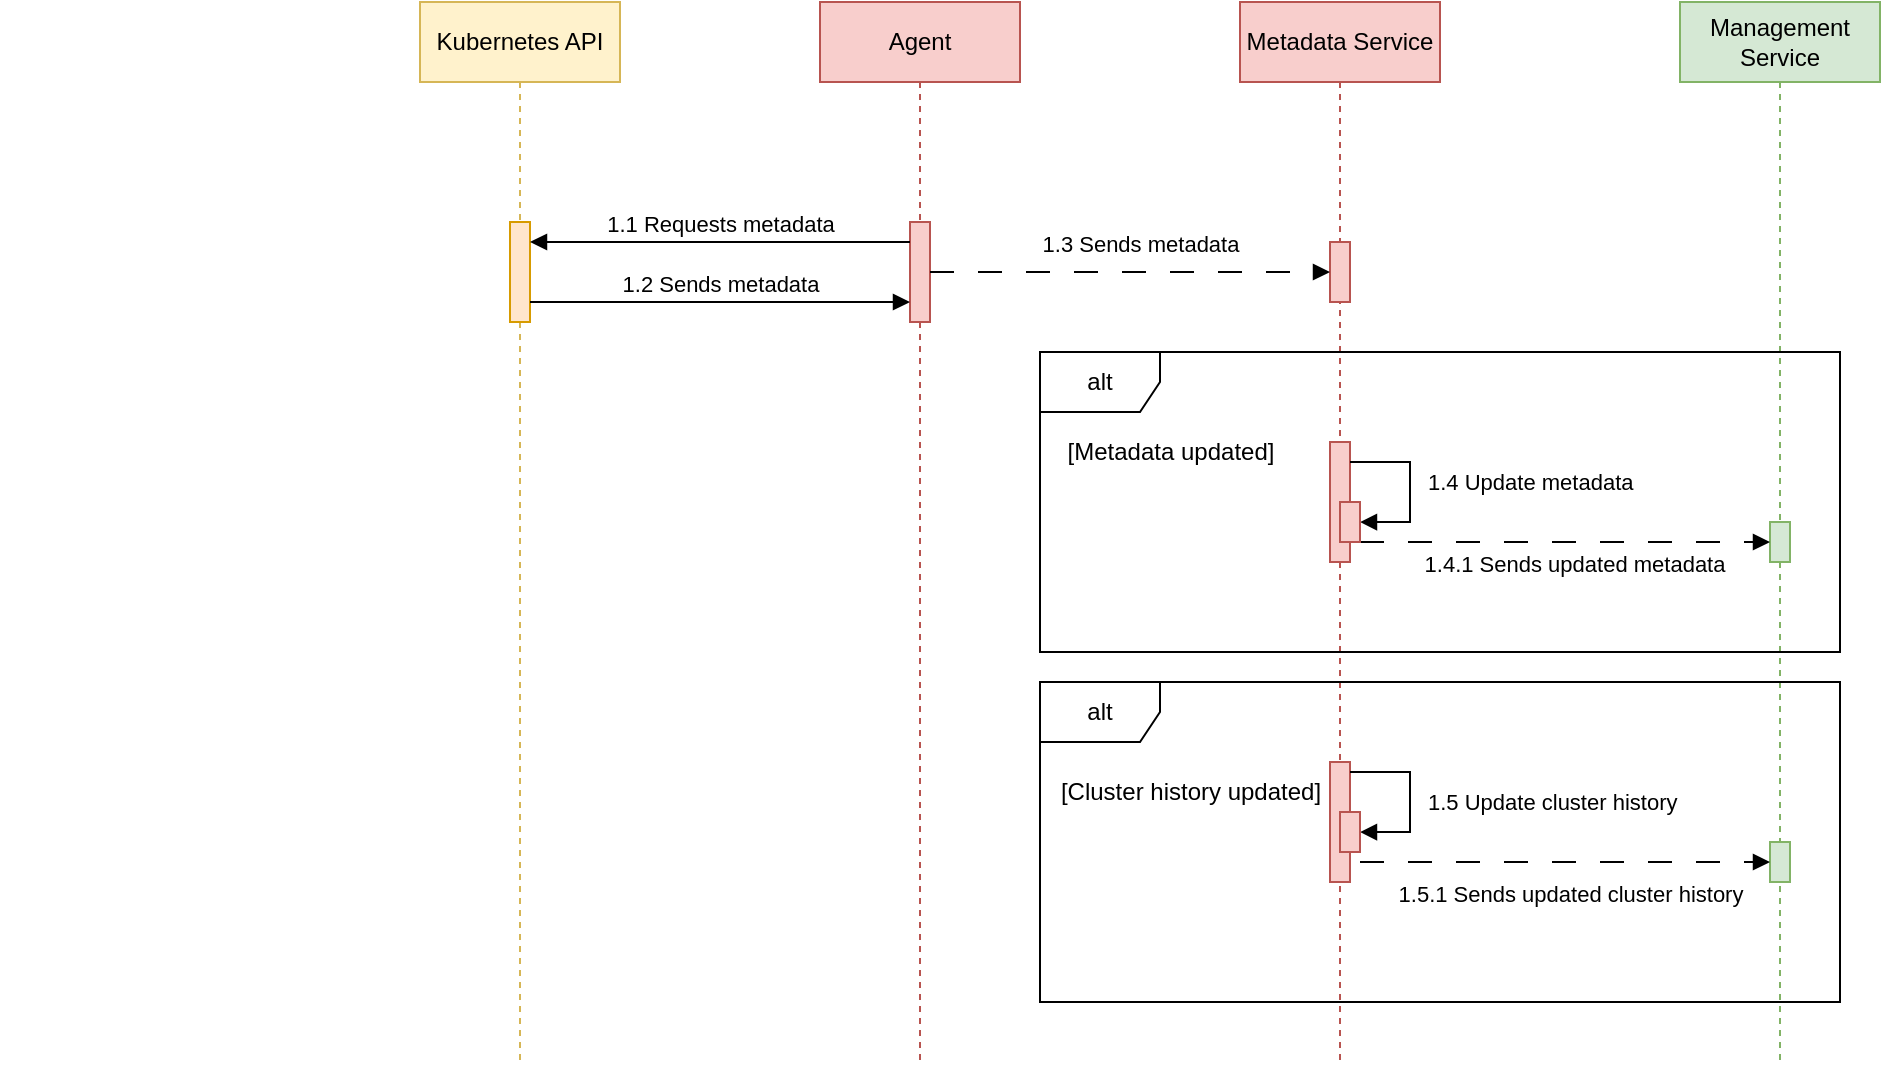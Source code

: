 <mxfile version="25.0.1">
  <diagram name="Page-1" id="1RDQxTg15a4HZxKJA4P8">
    <mxGraphModel dx="2259" dy="843" grid="1" gridSize="10" guides="1" tooltips="1" connect="1" arrows="1" fold="1" page="1" pageScale="1" pageWidth="850" pageHeight="1100" math="0" shadow="0">
      <root>
        <mxCell id="0" />
        <mxCell id="1" parent="0" />
        <mxCell id="E5oQZFvZu7A9tOrlAqIw-7" value="Agent" style="shape=umlLifeline;perimeter=lifelinePerimeter;whiteSpace=wrap;html=1;container=1;dropTarget=0;collapsible=0;recursiveResize=0;outlineConnect=0;portConstraint=eastwest;newEdgeStyle={&quot;curved&quot;:0,&quot;rounded&quot;:0};fillColor=#f8cecc;strokeColor=#b85450;" parent="1" vertex="1">
          <mxGeometry x="250" y="90" width="100" height="530" as="geometry" />
        </mxCell>
        <mxCell id="E5oQZFvZu7A9tOrlAqIw-11" value="" style="html=1;points=[[0,0,0,0,5],[0,1,0,0,-5],[1,0,0,0,5],[1,1,0,0,-5]];perimeter=orthogonalPerimeter;outlineConnect=0;targetShapes=umlLifeline;portConstraint=eastwest;newEdgeStyle={&quot;curved&quot;:0,&quot;rounded&quot;:0};fillColor=#f8cecc;strokeColor=#b85450;" parent="E5oQZFvZu7A9tOrlAqIw-7" vertex="1">
          <mxGeometry x="45" y="110" width="10" height="50" as="geometry" />
        </mxCell>
        <mxCell id="E5oQZFvZu7A9tOrlAqIw-8" value="Metadata Service" style="shape=umlLifeline;perimeter=lifelinePerimeter;whiteSpace=wrap;html=1;container=1;dropTarget=0;collapsible=0;recursiveResize=0;outlineConnect=0;portConstraint=eastwest;newEdgeStyle={&quot;curved&quot;:0,&quot;rounded&quot;:0};fillColor=#f8cecc;strokeColor=#b85450;" parent="1" vertex="1">
          <mxGeometry x="460" y="90" width="100" height="530" as="geometry" />
        </mxCell>
        <mxCell id="E5oQZFvZu7A9tOrlAqIw-13" value="" style="html=1;points=[[0,0,0,0,5],[0,1,0,0,-5],[1,0,0,0,5],[1,1,0,0,-5]];perimeter=orthogonalPerimeter;outlineConnect=0;targetShapes=umlLifeline;portConstraint=eastwest;newEdgeStyle={&quot;curved&quot;:0,&quot;rounded&quot;:0};fillColor=#f8cecc;strokeColor=#b85450;" parent="E5oQZFvZu7A9tOrlAqIw-8" vertex="1">
          <mxGeometry x="45" y="120" width="10" height="30" as="geometry" />
        </mxCell>
        <mxCell id="E5oQZFvZu7A9tOrlAqIw-9" value="Management Service" style="shape=umlLifeline;perimeter=lifelinePerimeter;whiteSpace=wrap;html=1;container=1;dropTarget=0;collapsible=0;recursiveResize=0;outlineConnect=0;portConstraint=eastwest;newEdgeStyle={&quot;curved&quot;:0,&quot;rounded&quot;:0};fillColor=#d5e8d4;strokeColor=#82b366;" parent="1" vertex="1">
          <mxGeometry x="680" y="90" width="100" height="530" as="geometry" />
        </mxCell>
        <mxCell id="E5oQZFvZu7A9tOrlAqIw-14" value="" style="html=1;points=[[0,0,0,0,5],[0,1,0,0,-5],[1,0,0,0,5],[1,1,0,0,-5]];perimeter=orthogonalPerimeter;outlineConnect=0;targetShapes=umlLifeline;portConstraint=eastwest;newEdgeStyle={&quot;curved&quot;:0,&quot;rounded&quot;:0};fillColor=#d5e8d4;strokeColor=#82b366;" parent="E5oQZFvZu7A9tOrlAqIw-9" vertex="1">
          <mxGeometry x="45" y="260" width="10" height="20" as="geometry" />
        </mxCell>
        <mxCell id="E5oQZFvZu7A9tOrlAqIw-12" value="1.3 Sends metadata" style="html=1;verticalAlign=bottom;endArrow=block;curved=0;rounded=0;dashed=1;dashPattern=12 12;" parent="1" source="E5oQZFvZu7A9tOrlAqIw-11" target="E5oQZFvZu7A9tOrlAqIw-13" edge="1">
          <mxGeometry x="0.05" y="5" width="80" relative="1" as="geometry">
            <mxPoint x="310" y="210" as="sourcePoint" />
            <mxPoint x="380" y="210" as="targetPoint" />
            <mxPoint as="offset" />
          </mxGeometry>
        </mxCell>
        <mxCell id="E5oQZFvZu7A9tOrlAqIw-15" value="alt " style="shape=umlFrame;whiteSpace=wrap;html=1;pointerEvents=0;" parent="1" vertex="1">
          <mxGeometry x="360" y="265" width="400" height="150" as="geometry" />
        </mxCell>
        <mxCell id="E5oQZFvZu7A9tOrlAqIw-16" value="" style="html=1;points=[[0,0,0,0,5],[0,1,0,0,-5],[1,0,0,0,5],[1,1,0,0,-5]];perimeter=orthogonalPerimeter;outlineConnect=0;targetShapes=umlLifeline;portConstraint=eastwest;newEdgeStyle={&quot;curved&quot;:0,&quot;rounded&quot;:0};fillColor=#f8cecc;strokeColor=#b85450;" parent="1" vertex="1">
          <mxGeometry x="505" y="310" width="10" height="60" as="geometry" />
        </mxCell>
        <mxCell id="E5oQZFvZu7A9tOrlAqIw-17" value="[Metadata updated]" style="text;html=1;align=center;verticalAlign=middle;resizable=0;points=[];autosize=1;strokeColor=none;fillColor=none;" parent="1" vertex="1">
          <mxGeometry x="360" y="300" width="130" height="30" as="geometry" />
        </mxCell>
        <mxCell id="E5oQZFvZu7A9tOrlAqIw-19" value="1.4.1 Sends updated metadata" style="html=1;verticalAlign=bottom;endArrow=block;curved=0;rounded=0;dashed=1;dashPattern=12 12;" parent="1" target="E5oQZFvZu7A9tOrlAqIw-14" edge="1">
          <mxGeometry x="0.045" y="-20" width="80" relative="1" as="geometry">
            <mxPoint x="520" y="360" as="sourcePoint" />
            <mxPoint x="710" y="360" as="targetPoint" />
            <mxPoint as="offset" />
          </mxGeometry>
        </mxCell>
        <mxCell id="E5oQZFvZu7A9tOrlAqIw-20" value="[Cluster history updated]" style="text;html=1;align=center;verticalAlign=middle;resizable=0;points=[];autosize=1;strokeColor=none;fillColor=none;" parent="1" vertex="1">
          <mxGeometry x="360" y="470" width="150" height="30" as="geometry" />
        </mxCell>
        <mxCell id="E5oQZFvZu7A9tOrlAqIw-28" value="&amp;nbsp;" style="text;whiteSpace=wrap;html=1;" parent="1" vertex="1">
          <mxGeometry x="-160" y="270" width="40" height="40" as="geometry" />
        </mxCell>
        <mxCell id="E5oQZFvZu7A9tOrlAqIw-35" value="1.4 Update metadata" style="html=1;align=left;spacingLeft=2;endArrow=block;rounded=0;edgeStyle=orthogonalEdgeStyle;curved=0;rounded=0;" parent="1" edge="1">
          <mxGeometry x="-0.058" y="5" relative="1" as="geometry">
            <mxPoint x="515" y="320" as="sourcePoint" />
            <Array as="points">
              <mxPoint x="545" y="350" />
            </Array>
            <mxPoint x="520" y="350.043" as="targetPoint" />
            <mxPoint as="offset" />
          </mxGeometry>
        </mxCell>
        <mxCell id="klYWkA8Lu3lEKMFKsZBo-3" value="" style="html=1;points=[[0,0,0,0,5],[0,1,0,0,-5],[1,0,0,0,5],[1,1,0,0,-5]];perimeter=orthogonalPerimeter;outlineConnect=0;targetShapes=umlLifeline;portConstraint=eastwest;newEdgeStyle={&quot;curved&quot;:0,&quot;rounded&quot;:0};fillColor=#d5e8d4;strokeColor=#82b366;" vertex="1" parent="1">
          <mxGeometry x="725" y="510" width="10" height="20" as="geometry" />
        </mxCell>
        <mxCell id="klYWkA8Lu3lEKMFKsZBo-4" value="" style="html=1;points=[[0,0,0,0,5],[0,1,0,0,-5],[1,0,0,0,5],[1,1,0,0,-5]];perimeter=orthogonalPerimeter;outlineConnect=0;targetShapes=umlLifeline;portConstraint=eastwest;newEdgeStyle={&quot;curved&quot;:0,&quot;rounded&quot;:0};fillColor=#f8cecc;strokeColor=#b85450;" vertex="1" parent="1">
          <mxGeometry x="505" y="470" width="10" height="60" as="geometry" />
        </mxCell>
        <mxCell id="klYWkA8Lu3lEKMFKsZBo-5" value="1.5.1 Sends updated cluster history" style="html=1;verticalAlign=bottom;endArrow=block;curved=0;rounded=0;dashed=1;dashPattern=12 12;" edge="1" parent="1">
          <mxGeometry x="0.024" y="-25" width="80" relative="1" as="geometry">
            <mxPoint x="520" y="520.0" as="sourcePoint" />
            <mxPoint x="725" y="520" as="targetPoint" />
            <mxPoint as="offset" />
          </mxGeometry>
        </mxCell>
        <mxCell id="klYWkA8Lu3lEKMFKsZBo-6" value="alt " style="shape=umlFrame;whiteSpace=wrap;html=1;pointerEvents=0;" vertex="1" parent="1">
          <mxGeometry x="360" y="430" width="400" height="160" as="geometry" />
        </mxCell>
        <mxCell id="klYWkA8Lu3lEKMFKsZBo-8" value="" style="html=1;points=[[0,0,0,0,5],[0,1,0,0,-5],[1,0,0,0,5],[1,1,0,0,-5]];perimeter=orthogonalPerimeter;outlineConnect=0;targetShapes=umlLifeline;portConstraint=eastwest;newEdgeStyle={&quot;curved&quot;:0,&quot;rounded&quot;:0};fillColor=#f8cecc;strokeColor=#b85450;" vertex="1" parent="1">
          <mxGeometry x="510" y="340" width="10" height="20" as="geometry" />
        </mxCell>
        <mxCell id="klYWkA8Lu3lEKMFKsZBo-10" value="1.5 Update cluster history" style="html=1;align=left;spacingLeft=2;endArrow=block;rounded=0;edgeStyle=orthogonalEdgeStyle;curved=0;rounded=0;" edge="1" parent="1">
          <mxGeometry x="0.059" y="5" relative="1" as="geometry">
            <mxPoint x="515" y="475" as="sourcePoint" />
            <Array as="points">
              <mxPoint x="545" y="505" />
            </Array>
            <mxPoint x="520" y="505.043" as="targetPoint" />
            <mxPoint as="offset" />
          </mxGeometry>
        </mxCell>
        <mxCell id="klYWkA8Lu3lEKMFKsZBo-11" value="" style="html=1;points=[[0,0,0,0,5],[0,1,0,0,-5],[1,0,0,0,5],[1,1,0,0,-5]];perimeter=orthogonalPerimeter;outlineConnect=0;targetShapes=umlLifeline;portConstraint=eastwest;newEdgeStyle={&quot;curved&quot;:0,&quot;rounded&quot;:0};fillColor=#f8cecc;strokeColor=#b85450;" vertex="1" parent="1">
          <mxGeometry x="510" y="495" width="10" height="20" as="geometry" />
        </mxCell>
        <mxCell id="klYWkA8Lu3lEKMFKsZBo-12" value="Kubernetes API" style="shape=umlLifeline;perimeter=lifelinePerimeter;whiteSpace=wrap;html=1;container=1;dropTarget=0;collapsible=0;recursiveResize=0;outlineConnect=0;portConstraint=eastwest;newEdgeStyle={&quot;curved&quot;:0,&quot;rounded&quot;:0};fillColor=#fff2cc;strokeColor=#d6b656;" vertex="1" parent="1">
          <mxGeometry x="50" y="90" width="100" height="530" as="geometry" />
        </mxCell>
        <mxCell id="klYWkA8Lu3lEKMFKsZBo-13" value="" style="html=1;points=[[0,0,0,0,5],[0,1,0,0,-5],[1,0,0,0,5],[1,1,0,0,-5]];perimeter=orthogonalPerimeter;outlineConnect=0;targetShapes=umlLifeline;portConstraint=eastwest;newEdgeStyle={&quot;curved&quot;:0,&quot;rounded&quot;:0};fillColor=#ffe6cc;strokeColor=#d79b00;" vertex="1" parent="klYWkA8Lu3lEKMFKsZBo-12">
          <mxGeometry x="45" y="110" width="10" height="50" as="geometry" />
        </mxCell>
        <mxCell id="klYWkA8Lu3lEKMFKsZBo-14" value="1.1 Requests metadata" style="html=1;verticalAlign=bottom;endArrow=block;curved=0;rounded=0;entryX=1;entryY=0;entryDx=0;entryDy=5;entryPerimeter=0;exitX=0;exitY=0;exitDx=0;exitDy=5;exitPerimeter=0;" edge="1" parent="1">
          <mxGeometry width="80" relative="1" as="geometry">
            <mxPoint x="295" y="210" as="sourcePoint" />
            <mxPoint x="105" y="210" as="targetPoint" />
          </mxGeometry>
        </mxCell>
        <mxCell id="klYWkA8Lu3lEKMFKsZBo-15" value="1.2 Sends metadata" style="html=1;verticalAlign=bottom;endArrow=block;curved=0;rounded=0;exitX=1;exitY=1;exitDx=0;exitDy=-5;exitPerimeter=0;" edge="1" parent="1" target="E5oQZFvZu7A9tOrlAqIw-11">
          <mxGeometry width="80" relative="1" as="geometry">
            <mxPoint x="105" y="240" as="sourcePoint" />
            <mxPoint x="290" y="240" as="targetPoint" />
          </mxGeometry>
        </mxCell>
      </root>
    </mxGraphModel>
  </diagram>
</mxfile>

